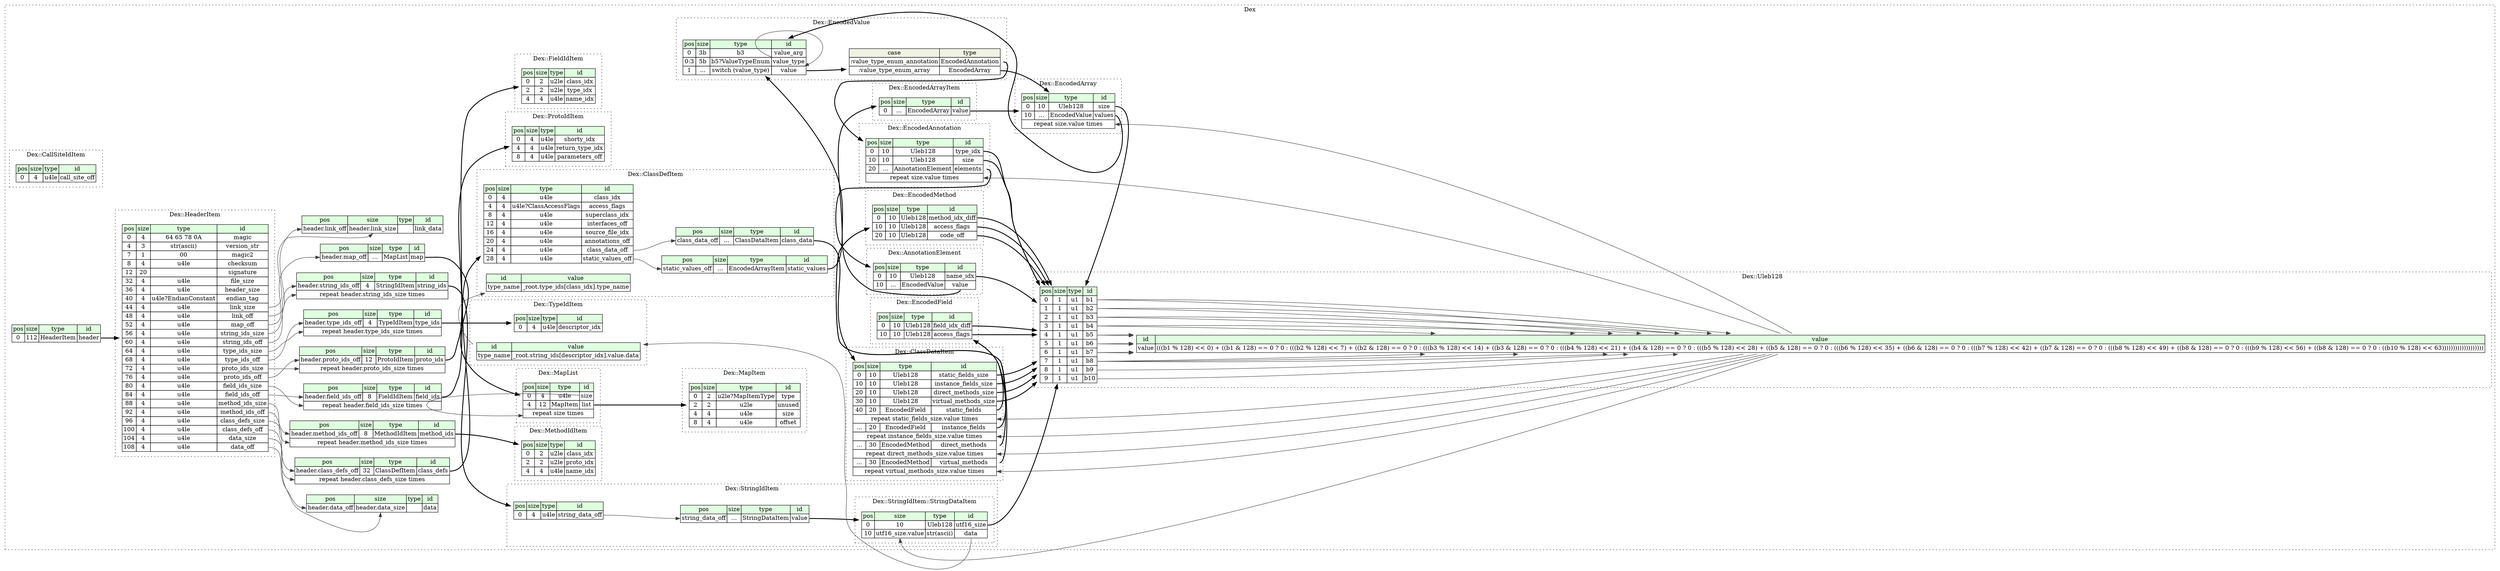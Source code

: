 digraph {
	rankdir=LR;
	node [shape=plaintext];
	subgraph cluster__dex {
		label="Dex";
		graph[style=dotted];

		dex__seq [label=<<TABLE BORDER="0" CELLBORDER="1" CELLSPACING="0">
			<TR><TD BGCOLOR="#E0FFE0">pos</TD><TD BGCOLOR="#E0FFE0">size</TD><TD BGCOLOR="#E0FFE0">type</TD><TD BGCOLOR="#E0FFE0">id</TD></TR>
			<TR><TD PORT="header_pos">0</TD><TD PORT="header_size">112</TD><TD>HeaderItem</TD><TD PORT="header_type">header</TD></TR>
		</TABLE>>];
		dex__inst__string_ids [label=<<TABLE BORDER="0" CELLBORDER="1" CELLSPACING="0">
			<TR><TD BGCOLOR="#E0FFE0">pos</TD><TD BGCOLOR="#E0FFE0">size</TD><TD BGCOLOR="#E0FFE0">type</TD><TD BGCOLOR="#E0FFE0">id</TD></TR>
			<TR><TD PORT="string_ids_pos">header.string_ids_off</TD><TD PORT="string_ids_size">4</TD><TD>StringIdItem</TD><TD PORT="string_ids_type">string_ids</TD></TR>
			<TR><TD COLSPAN="4" PORT="string_ids__repeat">repeat header.string_ids_size times</TD></TR>
		</TABLE>>];
		dex__inst__method_ids [label=<<TABLE BORDER="0" CELLBORDER="1" CELLSPACING="0">
			<TR><TD BGCOLOR="#E0FFE0">pos</TD><TD BGCOLOR="#E0FFE0">size</TD><TD BGCOLOR="#E0FFE0">type</TD><TD BGCOLOR="#E0FFE0">id</TD></TR>
			<TR><TD PORT="method_ids_pos">header.method_ids_off</TD><TD PORT="method_ids_size">8</TD><TD>MethodIdItem</TD><TD PORT="method_ids_type">method_ids</TD></TR>
			<TR><TD COLSPAN="4" PORT="method_ids__repeat">repeat header.method_ids_size times</TD></TR>
		</TABLE>>];
		dex__inst__link_data [label=<<TABLE BORDER="0" CELLBORDER="1" CELLSPACING="0">
			<TR><TD BGCOLOR="#E0FFE0">pos</TD><TD BGCOLOR="#E0FFE0">size</TD><TD BGCOLOR="#E0FFE0">type</TD><TD BGCOLOR="#E0FFE0">id</TD></TR>
			<TR><TD PORT="link_data_pos">header.link_off</TD><TD PORT="link_data_size">header.link_size</TD><TD></TD><TD PORT="link_data_type">link_data</TD></TR>
		</TABLE>>];
		dex__inst__map [label=<<TABLE BORDER="0" CELLBORDER="1" CELLSPACING="0">
			<TR><TD BGCOLOR="#E0FFE0">pos</TD><TD BGCOLOR="#E0FFE0">size</TD><TD BGCOLOR="#E0FFE0">type</TD><TD BGCOLOR="#E0FFE0">id</TD></TR>
			<TR><TD PORT="map_pos">header.map_off</TD><TD PORT="map_size">...</TD><TD>MapList</TD><TD PORT="map_type">map</TD></TR>
		</TABLE>>];
		dex__inst__class_defs [label=<<TABLE BORDER="0" CELLBORDER="1" CELLSPACING="0">
			<TR><TD BGCOLOR="#E0FFE0">pos</TD><TD BGCOLOR="#E0FFE0">size</TD><TD BGCOLOR="#E0FFE0">type</TD><TD BGCOLOR="#E0FFE0">id</TD></TR>
			<TR><TD PORT="class_defs_pos">header.class_defs_off</TD><TD PORT="class_defs_size">32</TD><TD>ClassDefItem</TD><TD PORT="class_defs_type">class_defs</TD></TR>
			<TR><TD COLSPAN="4" PORT="class_defs__repeat">repeat header.class_defs_size times</TD></TR>
		</TABLE>>];
		dex__inst__data [label=<<TABLE BORDER="0" CELLBORDER="1" CELLSPACING="0">
			<TR><TD BGCOLOR="#E0FFE0">pos</TD><TD BGCOLOR="#E0FFE0">size</TD><TD BGCOLOR="#E0FFE0">type</TD><TD BGCOLOR="#E0FFE0">id</TD></TR>
			<TR><TD PORT="data_pos">header.data_off</TD><TD PORT="data_size">header.data_size</TD><TD></TD><TD PORT="data_type">data</TD></TR>
		</TABLE>>];
		dex__inst__type_ids [label=<<TABLE BORDER="0" CELLBORDER="1" CELLSPACING="0">
			<TR><TD BGCOLOR="#E0FFE0">pos</TD><TD BGCOLOR="#E0FFE0">size</TD><TD BGCOLOR="#E0FFE0">type</TD><TD BGCOLOR="#E0FFE0">id</TD></TR>
			<TR><TD PORT="type_ids_pos">header.type_ids_off</TD><TD PORT="type_ids_size">4</TD><TD>TypeIdItem</TD><TD PORT="type_ids_type">type_ids</TD></TR>
			<TR><TD COLSPAN="4" PORT="type_ids__repeat">repeat header.type_ids_size times</TD></TR>
		</TABLE>>];
		dex__inst__proto_ids [label=<<TABLE BORDER="0" CELLBORDER="1" CELLSPACING="0">
			<TR><TD BGCOLOR="#E0FFE0">pos</TD><TD BGCOLOR="#E0FFE0">size</TD><TD BGCOLOR="#E0FFE0">type</TD><TD BGCOLOR="#E0FFE0">id</TD></TR>
			<TR><TD PORT="proto_ids_pos">header.proto_ids_off</TD><TD PORT="proto_ids_size">12</TD><TD>ProtoIdItem</TD><TD PORT="proto_ids_type">proto_ids</TD></TR>
			<TR><TD COLSPAN="4" PORT="proto_ids__repeat">repeat header.proto_ids_size times</TD></TR>
		</TABLE>>];
		dex__inst__field_ids [label=<<TABLE BORDER="0" CELLBORDER="1" CELLSPACING="0">
			<TR><TD BGCOLOR="#E0FFE0">pos</TD><TD BGCOLOR="#E0FFE0">size</TD><TD BGCOLOR="#E0FFE0">type</TD><TD BGCOLOR="#E0FFE0">id</TD></TR>
			<TR><TD PORT="field_ids_pos">header.field_ids_off</TD><TD PORT="field_ids_size">8</TD><TD>FieldIdItem</TD><TD PORT="field_ids_type">field_ids</TD></TR>
			<TR><TD COLSPAN="4" PORT="field_ids__repeat">repeat header.field_ids_size times</TD></TR>
		</TABLE>>];
		subgraph cluster__header_item {
			label="Dex::HeaderItem";
			graph[style=dotted];

			header_item__seq [label=<<TABLE BORDER="0" CELLBORDER="1" CELLSPACING="0">
				<TR><TD BGCOLOR="#E0FFE0">pos</TD><TD BGCOLOR="#E0FFE0">size</TD><TD BGCOLOR="#E0FFE0">type</TD><TD BGCOLOR="#E0FFE0">id</TD></TR>
				<TR><TD PORT="magic_pos">0</TD><TD PORT="magic_size">4</TD><TD>64 65 78 0A</TD><TD PORT="magic_type">magic</TD></TR>
				<TR><TD PORT="version_str_pos">4</TD><TD PORT="version_str_size">3</TD><TD>str(ascii)</TD><TD PORT="version_str_type">version_str</TD></TR>
				<TR><TD PORT="magic2_pos">7</TD><TD PORT="magic2_size">1</TD><TD>00</TD><TD PORT="magic2_type">magic2</TD></TR>
				<TR><TD PORT="checksum_pos">8</TD><TD PORT="checksum_size">4</TD><TD>u4le</TD><TD PORT="checksum_type">checksum</TD></TR>
				<TR><TD PORT="signature_pos">12</TD><TD PORT="signature_size">20</TD><TD></TD><TD PORT="signature_type">signature</TD></TR>
				<TR><TD PORT="file_size_pos">32</TD><TD PORT="file_size_size">4</TD><TD>u4le</TD><TD PORT="file_size_type">file_size</TD></TR>
				<TR><TD PORT="header_size_pos">36</TD><TD PORT="header_size_size">4</TD><TD>u4le</TD><TD PORT="header_size_type">header_size</TD></TR>
				<TR><TD PORT="endian_tag_pos">40</TD><TD PORT="endian_tag_size">4</TD><TD>u4le?EndianConstant</TD><TD PORT="endian_tag_type">endian_tag</TD></TR>
				<TR><TD PORT="link_size_pos">44</TD><TD PORT="link_size_size">4</TD><TD>u4le</TD><TD PORT="link_size_type">link_size</TD></TR>
				<TR><TD PORT="link_off_pos">48</TD><TD PORT="link_off_size">4</TD><TD>u4le</TD><TD PORT="link_off_type">link_off</TD></TR>
				<TR><TD PORT="map_off_pos">52</TD><TD PORT="map_off_size">4</TD><TD>u4le</TD><TD PORT="map_off_type">map_off</TD></TR>
				<TR><TD PORT="string_ids_size_pos">56</TD><TD PORT="string_ids_size_size">4</TD><TD>u4le</TD><TD PORT="string_ids_size_type">string_ids_size</TD></TR>
				<TR><TD PORT="string_ids_off_pos">60</TD><TD PORT="string_ids_off_size">4</TD><TD>u4le</TD><TD PORT="string_ids_off_type">string_ids_off</TD></TR>
				<TR><TD PORT="type_ids_size_pos">64</TD><TD PORT="type_ids_size_size">4</TD><TD>u4le</TD><TD PORT="type_ids_size_type">type_ids_size</TD></TR>
				<TR><TD PORT="type_ids_off_pos">68</TD><TD PORT="type_ids_off_size">4</TD><TD>u4le</TD><TD PORT="type_ids_off_type">type_ids_off</TD></TR>
				<TR><TD PORT="proto_ids_size_pos">72</TD><TD PORT="proto_ids_size_size">4</TD><TD>u4le</TD><TD PORT="proto_ids_size_type">proto_ids_size</TD></TR>
				<TR><TD PORT="proto_ids_off_pos">76</TD><TD PORT="proto_ids_off_size">4</TD><TD>u4le</TD><TD PORT="proto_ids_off_type">proto_ids_off</TD></TR>
				<TR><TD PORT="field_ids_size_pos">80</TD><TD PORT="field_ids_size_size">4</TD><TD>u4le</TD><TD PORT="field_ids_size_type">field_ids_size</TD></TR>
				<TR><TD PORT="field_ids_off_pos">84</TD><TD PORT="field_ids_off_size">4</TD><TD>u4le</TD><TD PORT="field_ids_off_type">field_ids_off</TD></TR>
				<TR><TD PORT="method_ids_size_pos">88</TD><TD PORT="method_ids_size_size">4</TD><TD>u4le</TD><TD PORT="method_ids_size_type">method_ids_size</TD></TR>
				<TR><TD PORT="method_ids_off_pos">92</TD><TD PORT="method_ids_off_size">4</TD><TD>u4le</TD><TD PORT="method_ids_off_type">method_ids_off</TD></TR>
				<TR><TD PORT="class_defs_size_pos">96</TD><TD PORT="class_defs_size_size">4</TD><TD>u4le</TD><TD PORT="class_defs_size_type">class_defs_size</TD></TR>
				<TR><TD PORT="class_defs_off_pos">100</TD><TD PORT="class_defs_off_size">4</TD><TD>u4le</TD><TD PORT="class_defs_off_type">class_defs_off</TD></TR>
				<TR><TD PORT="data_size_pos">104</TD><TD PORT="data_size_size">4</TD><TD>u4le</TD><TD PORT="data_size_type">data_size</TD></TR>
				<TR><TD PORT="data_off_pos">108</TD><TD PORT="data_off_size">4</TD><TD>u4le</TD><TD PORT="data_off_type">data_off</TD></TR>
			</TABLE>>];
		}
		subgraph cluster__map_list {
			label="Dex::MapList";
			graph[style=dotted];

			map_list__seq [label=<<TABLE BORDER="0" CELLBORDER="1" CELLSPACING="0">
				<TR><TD BGCOLOR="#E0FFE0">pos</TD><TD BGCOLOR="#E0FFE0">size</TD><TD BGCOLOR="#E0FFE0">type</TD><TD BGCOLOR="#E0FFE0">id</TD></TR>
				<TR><TD PORT="size_pos">0</TD><TD PORT="size_size">4</TD><TD>u4le</TD><TD PORT="size_type">size</TD></TR>
				<TR><TD PORT="list_pos">4</TD><TD PORT="list_size">12</TD><TD>MapItem</TD><TD PORT="list_type">list</TD></TR>
				<TR><TD COLSPAN="4" PORT="list__repeat">repeat size times</TD></TR>
			</TABLE>>];
		}
		subgraph cluster__encoded_value {
			label="Dex::EncodedValue";
			graph[style=dotted];

			encoded_value__seq [label=<<TABLE BORDER="0" CELLBORDER="1" CELLSPACING="0">
				<TR><TD BGCOLOR="#E0FFE0">pos</TD><TD BGCOLOR="#E0FFE0">size</TD><TD BGCOLOR="#E0FFE0">type</TD><TD BGCOLOR="#E0FFE0">id</TD></TR>
				<TR><TD PORT="value_arg_pos">0</TD><TD PORT="value_arg_size">3b</TD><TD>b3</TD><TD PORT="value_arg_type">value_arg</TD></TR>
				<TR><TD PORT="value_type_pos">0:3</TD><TD PORT="value_type_size">5b</TD><TD>b5?ValueTypeEnum</TD><TD PORT="value_type_type">value_type</TD></TR>
				<TR><TD PORT="value_pos">1</TD><TD PORT="value_size">...</TD><TD>switch (value_type)</TD><TD PORT="value_type">value</TD></TR>
			</TABLE>>];
encoded_value__seq_value_switch [label=<<TABLE BORDER="0" CELLBORDER="1" CELLSPACING="0">
	<TR><TD BGCOLOR="#F0F2E4">case</TD><TD BGCOLOR="#F0F2E4">type</TD></TR>
	<TR><TD>:value_type_enum_annotation</TD><TD PORT="case0">EncodedAnnotation</TD></TR>
	<TR><TD>:value_type_enum_array</TD><TD PORT="case1">EncodedArray</TD></TR>
</TABLE>>];
		}
		subgraph cluster__call_site_id_item {
			label="Dex::CallSiteIdItem";
			graph[style=dotted];

			call_site_id_item__seq [label=<<TABLE BORDER="0" CELLBORDER="1" CELLSPACING="0">
				<TR><TD BGCOLOR="#E0FFE0">pos</TD><TD BGCOLOR="#E0FFE0">size</TD><TD BGCOLOR="#E0FFE0">type</TD><TD BGCOLOR="#E0FFE0">id</TD></TR>
				<TR><TD PORT="call_site_off_pos">0</TD><TD PORT="call_site_off_size">4</TD><TD>u4le</TD><TD PORT="call_site_off_type">call_site_off</TD></TR>
			</TABLE>>];
		}
		subgraph cluster__method_id_item {
			label="Dex::MethodIdItem";
			graph[style=dotted];

			method_id_item__seq [label=<<TABLE BORDER="0" CELLBORDER="1" CELLSPACING="0">
				<TR><TD BGCOLOR="#E0FFE0">pos</TD><TD BGCOLOR="#E0FFE0">size</TD><TD BGCOLOR="#E0FFE0">type</TD><TD BGCOLOR="#E0FFE0">id</TD></TR>
				<TR><TD PORT="class_idx_pos">0</TD><TD PORT="class_idx_size">2</TD><TD>u2le</TD><TD PORT="class_idx_type">class_idx</TD></TR>
				<TR><TD PORT="proto_idx_pos">2</TD><TD PORT="proto_idx_size">2</TD><TD>u2le</TD><TD PORT="proto_idx_type">proto_idx</TD></TR>
				<TR><TD PORT="name_idx_pos">4</TD><TD PORT="name_idx_size">4</TD><TD>u4le</TD><TD PORT="name_idx_type">name_idx</TD></TR>
			</TABLE>>];
		}
		subgraph cluster__uleb128 {
			label="Dex::Uleb128";
			graph[style=dotted];

			uleb128__seq [label=<<TABLE BORDER="0" CELLBORDER="1" CELLSPACING="0">
				<TR><TD BGCOLOR="#E0FFE0">pos</TD><TD BGCOLOR="#E0FFE0">size</TD><TD BGCOLOR="#E0FFE0">type</TD><TD BGCOLOR="#E0FFE0">id</TD></TR>
				<TR><TD PORT="b1_pos">0</TD><TD PORT="b1_size">1</TD><TD>u1</TD><TD PORT="b1_type">b1</TD></TR>
				<TR><TD PORT="b2_pos">1</TD><TD PORT="b2_size">1</TD><TD>u1</TD><TD PORT="b2_type">b2</TD></TR>
				<TR><TD PORT="b3_pos">2</TD><TD PORT="b3_size">1</TD><TD>u1</TD><TD PORT="b3_type">b3</TD></TR>
				<TR><TD PORT="b4_pos">3</TD><TD PORT="b4_size">1</TD><TD>u1</TD><TD PORT="b4_type">b4</TD></TR>
				<TR><TD PORT="b5_pos">4</TD><TD PORT="b5_size">1</TD><TD>u1</TD><TD PORT="b5_type">b5</TD></TR>
				<TR><TD PORT="b6_pos">5</TD><TD PORT="b6_size">1</TD><TD>u1</TD><TD PORT="b6_type">b6</TD></TR>
				<TR><TD PORT="b7_pos">6</TD><TD PORT="b7_size">1</TD><TD>u1</TD><TD PORT="b7_type">b7</TD></TR>
				<TR><TD PORT="b8_pos">7</TD><TD PORT="b8_size">1</TD><TD>u1</TD><TD PORT="b8_type">b8</TD></TR>
				<TR><TD PORT="b9_pos">8</TD><TD PORT="b9_size">1</TD><TD>u1</TD><TD PORT="b9_type">b9</TD></TR>
				<TR><TD PORT="b10_pos">9</TD><TD PORT="b10_size">1</TD><TD>u1</TD><TD PORT="b10_type">b10</TD></TR>
			</TABLE>>];
			uleb128__inst__value [label=<<TABLE BORDER="0" CELLBORDER="1" CELLSPACING="0">
				<TR><TD BGCOLOR="#E0FFE0">id</TD><TD BGCOLOR="#E0FFE0">value</TD></TR>
				<TR><TD>value</TD><TD>(((b1 % 128) &lt;&lt; 0) + ((b1 &amp; 128) == 0 ? 0 : (((b2 % 128) &lt;&lt; 7) + ((b2 &amp; 128) == 0 ? 0 : (((b3 % 128) &lt;&lt; 14) + ((b3 &amp; 128) == 0 ? 0 : (((b4 % 128) &lt;&lt; 21) + ((b4 &amp; 128) == 0 ? 0 : (((b5 % 128) &lt;&lt; 28) + ((b5 &amp; 128) == 0 ? 0 : (((b6 % 128) &lt;&lt; 35) + ((b6 &amp; 128) == 0 ? 0 : (((b7 % 128) &lt;&lt; 42) + ((b7 &amp; 128) == 0 ? 0 : (((b8 % 128) &lt;&lt; 49) + ((b8 &amp; 128) == 0 ? 0 : (((b9 % 128) &lt;&lt; 56) + ((b8 &amp; 128) == 0 ? 0 : ((b10 % 128) &lt;&lt; 63)))))))))))))))))))</TD></TR>
			</TABLE>>];
		}
		subgraph cluster__type_id_item {
			label="Dex::TypeIdItem";
			graph[style=dotted];

			type_id_item__seq [label=<<TABLE BORDER="0" CELLBORDER="1" CELLSPACING="0">
				<TR><TD BGCOLOR="#E0FFE0">pos</TD><TD BGCOLOR="#E0FFE0">size</TD><TD BGCOLOR="#E0FFE0">type</TD><TD BGCOLOR="#E0FFE0">id</TD></TR>
				<TR><TD PORT="descriptor_idx_pos">0</TD><TD PORT="descriptor_idx_size">4</TD><TD>u4le</TD><TD PORT="descriptor_idx_type">descriptor_idx</TD></TR>
			</TABLE>>];
			type_id_item__inst__type_name [label=<<TABLE BORDER="0" CELLBORDER="1" CELLSPACING="0">
				<TR><TD BGCOLOR="#E0FFE0">id</TD><TD BGCOLOR="#E0FFE0">value</TD></TR>
				<TR><TD>type_name</TD><TD>_root.string_ids[descriptor_idx].value.data</TD></TR>
			</TABLE>>];
		}
		subgraph cluster__annotation_element {
			label="Dex::AnnotationElement";
			graph[style=dotted];

			annotation_element__seq [label=<<TABLE BORDER="0" CELLBORDER="1" CELLSPACING="0">
				<TR><TD BGCOLOR="#E0FFE0">pos</TD><TD BGCOLOR="#E0FFE0">size</TD><TD BGCOLOR="#E0FFE0">type</TD><TD BGCOLOR="#E0FFE0">id</TD></TR>
				<TR><TD PORT="name_idx_pos">0</TD><TD PORT="name_idx_size">10</TD><TD>Uleb128</TD><TD PORT="name_idx_type">name_idx</TD></TR>
				<TR><TD PORT="value_pos">10</TD><TD PORT="value_size">...</TD><TD>EncodedValue</TD><TD PORT="value_type">value</TD></TR>
			</TABLE>>];
		}
		subgraph cluster__encoded_field {
			label="Dex::EncodedField";
			graph[style=dotted];

			encoded_field__seq [label=<<TABLE BORDER="0" CELLBORDER="1" CELLSPACING="0">
				<TR><TD BGCOLOR="#E0FFE0">pos</TD><TD BGCOLOR="#E0FFE0">size</TD><TD BGCOLOR="#E0FFE0">type</TD><TD BGCOLOR="#E0FFE0">id</TD></TR>
				<TR><TD PORT="field_idx_diff_pos">0</TD><TD PORT="field_idx_diff_size">10</TD><TD>Uleb128</TD><TD PORT="field_idx_diff_type">field_idx_diff</TD></TR>
				<TR><TD PORT="access_flags_pos">10</TD><TD PORT="access_flags_size">10</TD><TD>Uleb128</TD><TD PORT="access_flags_type">access_flags</TD></TR>
			</TABLE>>];
		}
		subgraph cluster__encoded_array_item {
			label="Dex::EncodedArrayItem";
			graph[style=dotted];

			encoded_array_item__seq [label=<<TABLE BORDER="0" CELLBORDER="1" CELLSPACING="0">
				<TR><TD BGCOLOR="#E0FFE0">pos</TD><TD BGCOLOR="#E0FFE0">size</TD><TD BGCOLOR="#E0FFE0">type</TD><TD BGCOLOR="#E0FFE0">id</TD></TR>
				<TR><TD PORT="value_pos">0</TD><TD PORT="value_size">...</TD><TD>EncodedArray</TD><TD PORT="value_type">value</TD></TR>
			</TABLE>>];
		}
		subgraph cluster__class_data_item {
			label="Dex::ClassDataItem";
			graph[style=dotted];

			class_data_item__seq [label=<<TABLE BORDER="0" CELLBORDER="1" CELLSPACING="0">
				<TR><TD BGCOLOR="#E0FFE0">pos</TD><TD BGCOLOR="#E0FFE0">size</TD><TD BGCOLOR="#E0FFE0">type</TD><TD BGCOLOR="#E0FFE0">id</TD></TR>
				<TR><TD PORT="static_fields_size_pos">0</TD><TD PORT="static_fields_size_size">10</TD><TD>Uleb128</TD><TD PORT="static_fields_size_type">static_fields_size</TD></TR>
				<TR><TD PORT="instance_fields_size_pos">10</TD><TD PORT="instance_fields_size_size">10</TD><TD>Uleb128</TD><TD PORT="instance_fields_size_type">instance_fields_size</TD></TR>
				<TR><TD PORT="direct_methods_size_pos">20</TD><TD PORT="direct_methods_size_size">10</TD><TD>Uleb128</TD><TD PORT="direct_methods_size_type">direct_methods_size</TD></TR>
				<TR><TD PORT="virtual_methods_size_pos">30</TD><TD PORT="virtual_methods_size_size">10</TD><TD>Uleb128</TD><TD PORT="virtual_methods_size_type">virtual_methods_size</TD></TR>
				<TR><TD PORT="static_fields_pos">40</TD><TD PORT="static_fields_size">20</TD><TD>EncodedField</TD><TD PORT="static_fields_type">static_fields</TD></TR>
				<TR><TD COLSPAN="4" PORT="static_fields__repeat">repeat static_fields_size.value times</TD></TR>
				<TR><TD PORT="instance_fields_pos">...</TD><TD PORT="instance_fields_size">20</TD><TD>EncodedField</TD><TD PORT="instance_fields_type">instance_fields</TD></TR>
				<TR><TD COLSPAN="4" PORT="instance_fields__repeat">repeat instance_fields_size.value times</TD></TR>
				<TR><TD PORT="direct_methods_pos">...</TD><TD PORT="direct_methods_size">30</TD><TD>EncodedMethod</TD><TD PORT="direct_methods_type">direct_methods</TD></TR>
				<TR><TD COLSPAN="4" PORT="direct_methods__repeat">repeat direct_methods_size.value times</TD></TR>
				<TR><TD PORT="virtual_methods_pos">...</TD><TD PORT="virtual_methods_size">30</TD><TD>EncodedMethod</TD><TD PORT="virtual_methods_type">virtual_methods</TD></TR>
				<TR><TD COLSPAN="4" PORT="virtual_methods__repeat">repeat virtual_methods_size.value times</TD></TR>
			</TABLE>>];
		}
		subgraph cluster__field_id_item {
			label="Dex::FieldIdItem";
			graph[style=dotted];

			field_id_item__seq [label=<<TABLE BORDER="0" CELLBORDER="1" CELLSPACING="0">
				<TR><TD BGCOLOR="#E0FFE0">pos</TD><TD BGCOLOR="#E0FFE0">size</TD><TD BGCOLOR="#E0FFE0">type</TD><TD BGCOLOR="#E0FFE0">id</TD></TR>
				<TR><TD PORT="class_idx_pos">0</TD><TD PORT="class_idx_size">2</TD><TD>u2le</TD><TD PORT="class_idx_type">class_idx</TD></TR>
				<TR><TD PORT="type_idx_pos">2</TD><TD PORT="type_idx_size">2</TD><TD>u2le</TD><TD PORT="type_idx_type">type_idx</TD></TR>
				<TR><TD PORT="name_idx_pos">4</TD><TD PORT="name_idx_size">4</TD><TD>u4le</TD><TD PORT="name_idx_type">name_idx</TD></TR>
			</TABLE>>];
		}
		subgraph cluster__encoded_annotation {
			label="Dex::EncodedAnnotation";
			graph[style=dotted];

			encoded_annotation__seq [label=<<TABLE BORDER="0" CELLBORDER="1" CELLSPACING="0">
				<TR><TD BGCOLOR="#E0FFE0">pos</TD><TD BGCOLOR="#E0FFE0">size</TD><TD BGCOLOR="#E0FFE0">type</TD><TD BGCOLOR="#E0FFE0">id</TD></TR>
				<TR><TD PORT="type_idx_pos">0</TD><TD PORT="type_idx_size">10</TD><TD>Uleb128</TD><TD PORT="type_idx_type">type_idx</TD></TR>
				<TR><TD PORT="size_pos">10</TD><TD PORT="size_size">10</TD><TD>Uleb128</TD><TD PORT="size_type">size</TD></TR>
				<TR><TD PORT="elements_pos">20</TD><TD PORT="elements_size">...</TD><TD>AnnotationElement</TD><TD PORT="elements_type">elements</TD></TR>
				<TR><TD COLSPAN="4" PORT="elements__repeat">repeat size.value times</TD></TR>
			</TABLE>>];
		}
		subgraph cluster__class_def_item {
			label="Dex::ClassDefItem";
			graph[style=dotted];

			class_def_item__seq [label=<<TABLE BORDER="0" CELLBORDER="1" CELLSPACING="0">
				<TR><TD BGCOLOR="#E0FFE0">pos</TD><TD BGCOLOR="#E0FFE0">size</TD><TD BGCOLOR="#E0FFE0">type</TD><TD BGCOLOR="#E0FFE0">id</TD></TR>
				<TR><TD PORT="class_idx_pos">0</TD><TD PORT="class_idx_size">4</TD><TD>u4le</TD><TD PORT="class_idx_type">class_idx</TD></TR>
				<TR><TD PORT="access_flags_pos">4</TD><TD PORT="access_flags_size">4</TD><TD>u4le?ClassAccessFlags</TD><TD PORT="access_flags_type">access_flags</TD></TR>
				<TR><TD PORT="superclass_idx_pos">8</TD><TD PORT="superclass_idx_size">4</TD><TD>u4le</TD><TD PORT="superclass_idx_type">superclass_idx</TD></TR>
				<TR><TD PORT="interfaces_off_pos">12</TD><TD PORT="interfaces_off_size">4</TD><TD>u4le</TD><TD PORT="interfaces_off_type">interfaces_off</TD></TR>
				<TR><TD PORT="source_file_idx_pos">16</TD><TD PORT="source_file_idx_size">4</TD><TD>u4le</TD><TD PORT="source_file_idx_type">source_file_idx</TD></TR>
				<TR><TD PORT="annotations_off_pos">20</TD><TD PORT="annotations_off_size">4</TD><TD>u4le</TD><TD PORT="annotations_off_type">annotations_off</TD></TR>
				<TR><TD PORT="class_data_off_pos">24</TD><TD PORT="class_data_off_size">4</TD><TD>u4le</TD><TD PORT="class_data_off_type">class_data_off</TD></TR>
				<TR><TD PORT="static_values_off_pos">28</TD><TD PORT="static_values_off_size">4</TD><TD>u4le</TD><TD PORT="static_values_off_type">static_values_off</TD></TR>
			</TABLE>>];
			class_def_item__inst__type_name [label=<<TABLE BORDER="0" CELLBORDER="1" CELLSPACING="0">
				<TR><TD BGCOLOR="#E0FFE0">id</TD><TD BGCOLOR="#E0FFE0">value</TD></TR>
				<TR><TD>type_name</TD><TD>_root.type_ids[class_idx].type_name</TD></TR>
			</TABLE>>];
			class_def_item__inst__class_data [label=<<TABLE BORDER="0" CELLBORDER="1" CELLSPACING="0">
				<TR><TD BGCOLOR="#E0FFE0">pos</TD><TD BGCOLOR="#E0FFE0">size</TD><TD BGCOLOR="#E0FFE0">type</TD><TD BGCOLOR="#E0FFE0">id</TD></TR>
				<TR><TD PORT="class_data_pos">class_data_off</TD><TD PORT="class_data_size">...</TD><TD>ClassDataItem</TD><TD PORT="class_data_type">class_data</TD></TR>
			</TABLE>>];
			class_def_item__inst__static_values [label=<<TABLE BORDER="0" CELLBORDER="1" CELLSPACING="0">
				<TR><TD BGCOLOR="#E0FFE0">pos</TD><TD BGCOLOR="#E0FFE0">size</TD><TD BGCOLOR="#E0FFE0">type</TD><TD BGCOLOR="#E0FFE0">id</TD></TR>
				<TR><TD PORT="static_values_pos">static_values_off</TD><TD PORT="static_values_size">...</TD><TD>EncodedArrayItem</TD><TD PORT="static_values_type">static_values</TD></TR>
			</TABLE>>];
		}
		subgraph cluster__string_id_item {
			label="Dex::StringIdItem";
			graph[style=dotted];

			string_id_item__seq [label=<<TABLE BORDER="0" CELLBORDER="1" CELLSPACING="0">
				<TR><TD BGCOLOR="#E0FFE0">pos</TD><TD BGCOLOR="#E0FFE0">size</TD><TD BGCOLOR="#E0FFE0">type</TD><TD BGCOLOR="#E0FFE0">id</TD></TR>
				<TR><TD PORT="string_data_off_pos">0</TD><TD PORT="string_data_off_size">4</TD><TD>u4le</TD><TD PORT="string_data_off_type">string_data_off</TD></TR>
			</TABLE>>];
			string_id_item__inst__value [label=<<TABLE BORDER="0" CELLBORDER="1" CELLSPACING="0">
				<TR><TD BGCOLOR="#E0FFE0">pos</TD><TD BGCOLOR="#E0FFE0">size</TD><TD BGCOLOR="#E0FFE0">type</TD><TD BGCOLOR="#E0FFE0">id</TD></TR>
				<TR><TD PORT="value_pos">string_data_off</TD><TD PORT="value_size">...</TD><TD>StringDataItem</TD><TD PORT="value_type">value</TD></TR>
			</TABLE>>];
			subgraph cluster__string_data_item {
				label="Dex::StringIdItem::StringDataItem";
				graph[style=dotted];

				string_data_item__seq [label=<<TABLE BORDER="0" CELLBORDER="1" CELLSPACING="0">
					<TR><TD BGCOLOR="#E0FFE0">pos</TD><TD BGCOLOR="#E0FFE0">size</TD><TD BGCOLOR="#E0FFE0">type</TD><TD BGCOLOR="#E0FFE0">id</TD></TR>
					<TR><TD PORT="utf16_size_pos">0</TD><TD PORT="utf16_size_size">10</TD><TD>Uleb128</TD><TD PORT="utf16_size_type">utf16_size</TD></TR>
					<TR><TD PORT="data_pos">10</TD><TD PORT="data_size">utf16_size.value</TD><TD>str(ascii)</TD><TD PORT="data_type">data</TD></TR>
				</TABLE>>];
			}
		}
		subgraph cluster__proto_id_item {
			label="Dex::ProtoIdItem";
			graph[style=dotted];

			proto_id_item__seq [label=<<TABLE BORDER="0" CELLBORDER="1" CELLSPACING="0">
				<TR><TD BGCOLOR="#E0FFE0">pos</TD><TD BGCOLOR="#E0FFE0">size</TD><TD BGCOLOR="#E0FFE0">type</TD><TD BGCOLOR="#E0FFE0">id</TD></TR>
				<TR><TD PORT="shorty_idx_pos">0</TD><TD PORT="shorty_idx_size">4</TD><TD>u4le</TD><TD PORT="shorty_idx_type">shorty_idx</TD></TR>
				<TR><TD PORT="return_type_idx_pos">4</TD><TD PORT="return_type_idx_size">4</TD><TD>u4le</TD><TD PORT="return_type_idx_type">return_type_idx</TD></TR>
				<TR><TD PORT="parameters_off_pos">8</TD><TD PORT="parameters_off_size">4</TD><TD>u4le</TD><TD PORT="parameters_off_type">parameters_off</TD></TR>
			</TABLE>>];
		}
		subgraph cluster__encoded_method {
			label="Dex::EncodedMethod";
			graph[style=dotted];

			encoded_method__seq [label=<<TABLE BORDER="0" CELLBORDER="1" CELLSPACING="0">
				<TR><TD BGCOLOR="#E0FFE0">pos</TD><TD BGCOLOR="#E0FFE0">size</TD><TD BGCOLOR="#E0FFE0">type</TD><TD BGCOLOR="#E0FFE0">id</TD></TR>
				<TR><TD PORT="method_idx_diff_pos">0</TD><TD PORT="method_idx_diff_size">10</TD><TD>Uleb128</TD><TD PORT="method_idx_diff_type">method_idx_diff</TD></TR>
				<TR><TD PORT="access_flags_pos">10</TD><TD PORT="access_flags_size">10</TD><TD>Uleb128</TD><TD PORT="access_flags_type">access_flags</TD></TR>
				<TR><TD PORT="code_off_pos">20</TD><TD PORT="code_off_size">10</TD><TD>Uleb128</TD><TD PORT="code_off_type">code_off</TD></TR>
			</TABLE>>];
		}
		subgraph cluster__map_item {
			label="Dex::MapItem";
			graph[style=dotted];

			map_item__seq [label=<<TABLE BORDER="0" CELLBORDER="1" CELLSPACING="0">
				<TR><TD BGCOLOR="#E0FFE0">pos</TD><TD BGCOLOR="#E0FFE0">size</TD><TD BGCOLOR="#E0FFE0">type</TD><TD BGCOLOR="#E0FFE0">id</TD></TR>
				<TR><TD PORT="type_pos">0</TD><TD PORT="type_size">2</TD><TD>u2le?MapItemType</TD><TD PORT="type_type">type</TD></TR>
				<TR><TD PORT="unused_pos">2</TD><TD PORT="unused_size">2</TD><TD>u2le</TD><TD PORT="unused_type">unused</TD></TR>
				<TR><TD PORT="size_pos">4</TD><TD PORT="size_size">4</TD><TD>u4le</TD><TD PORT="size_type">size</TD></TR>
				<TR><TD PORT="offset_pos">8</TD><TD PORT="offset_size">4</TD><TD>u4le</TD><TD PORT="offset_type">offset</TD></TR>
			</TABLE>>];
		}
		subgraph cluster__encoded_array {
			label="Dex::EncodedArray";
			graph[style=dotted];

			encoded_array__seq [label=<<TABLE BORDER="0" CELLBORDER="1" CELLSPACING="0">
				<TR><TD BGCOLOR="#E0FFE0">pos</TD><TD BGCOLOR="#E0FFE0">size</TD><TD BGCOLOR="#E0FFE0">type</TD><TD BGCOLOR="#E0FFE0">id</TD></TR>
				<TR><TD PORT="size_pos">0</TD><TD PORT="size_size">10</TD><TD>Uleb128</TD><TD PORT="size_type">size</TD></TR>
				<TR><TD PORT="values_pos">10</TD><TD PORT="values_size">...</TD><TD>EncodedValue</TD><TD PORT="values_type">values</TD></TR>
				<TR><TD COLSPAN="4" PORT="values__repeat">repeat size.value times</TD></TR>
			</TABLE>>];
		}
	}
	dex__seq:header_type -> header_item__seq [style=bold];
	header_item__seq:string_ids_off_type -> dex__inst__string_ids:string_ids_pos [color="#404040"];
	dex__inst__string_ids:string_ids_type -> string_id_item__seq [style=bold];
	header_item__seq:string_ids_size_type -> dex__inst__string_ids:string_ids__repeat [color="#404040"];
	header_item__seq:method_ids_off_type -> dex__inst__method_ids:method_ids_pos [color="#404040"];
	dex__inst__method_ids:method_ids_type -> method_id_item__seq [style=bold];
	header_item__seq:method_ids_size_type -> dex__inst__method_ids:method_ids__repeat [color="#404040"];
	header_item__seq:link_off_type -> dex__inst__link_data:link_data_pos [color="#404040"];
	header_item__seq:link_size_type -> dex__inst__link_data:link_data_size [color="#404040"];
	header_item__seq:map_off_type -> dex__inst__map:map_pos [color="#404040"];
	dex__inst__map:map_type -> map_list__seq [style=bold];
	header_item__seq:class_defs_off_type -> dex__inst__class_defs:class_defs_pos [color="#404040"];
	dex__inst__class_defs:class_defs_type -> class_def_item__seq [style=bold];
	header_item__seq:class_defs_size_type -> dex__inst__class_defs:class_defs__repeat [color="#404040"];
	header_item__seq:data_off_type -> dex__inst__data:data_pos [color="#404040"];
	header_item__seq:data_size_type -> dex__inst__data:data_size [color="#404040"];
	header_item__seq:type_ids_off_type -> dex__inst__type_ids:type_ids_pos [color="#404040"];
	dex__inst__type_ids:type_ids_type -> type_id_item__seq [style=bold];
	header_item__seq:type_ids_size_type -> dex__inst__type_ids:type_ids__repeat [color="#404040"];
	header_item__seq:proto_ids_off_type -> dex__inst__proto_ids:proto_ids_pos [color="#404040"];
	dex__inst__proto_ids:proto_ids_type -> proto_id_item__seq [style=bold];
	header_item__seq:proto_ids_size_type -> dex__inst__proto_ids:proto_ids__repeat [color="#404040"];
	header_item__seq:field_ids_off_type -> dex__inst__field_ids:field_ids_pos [color="#404040"];
	dex__inst__field_ids:field_ids_type -> field_id_item__seq [style=bold];
	header_item__seq:field_ids_size_type -> dex__inst__field_ids:field_ids__repeat [color="#404040"];
	map_list__seq:list_type -> map_item__seq [style=bold];
	map_list__seq:size_type -> map_list__seq:list__repeat [color="#404040"];
	encoded_value__seq:value_type -> encoded_value__seq_value_switch [style=bold];
	encoded_value__seq_value_switch:case0 -> encoded_annotation__seq [style=bold];
	encoded_value__seq_value_switch:case1 -> encoded_array__seq [style=bold];
	encoded_value__seq:value_type_type -> encoded_value__seq:value_type [color="#404040"];
	uleb128__seq:b1_type -> uleb128__inst__value [color="#404040"];
	uleb128__seq:b1_type -> uleb128__inst__value [color="#404040"];
	uleb128__seq:b2_type -> uleb128__inst__value [color="#404040"];
	uleb128__seq:b2_type -> uleb128__inst__value [color="#404040"];
	uleb128__seq:b3_type -> uleb128__inst__value [color="#404040"];
	uleb128__seq:b3_type -> uleb128__inst__value [color="#404040"];
	uleb128__seq:b4_type -> uleb128__inst__value [color="#404040"];
	uleb128__seq:b4_type -> uleb128__inst__value [color="#404040"];
	uleb128__seq:b5_type -> uleb128__inst__value [color="#404040"];
	uleb128__seq:b5_type -> uleb128__inst__value [color="#404040"];
	uleb128__seq:b6_type -> uleb128__inst__value [color="#404040"];
	uleb128__seq:b6_type -> uleb128__inst__value [color="#404040"];
	uleb128__seq:b7_type -> uleb128__inst__value [color="#404040"];
	uleb128__seq:b7_type -> uleb128__inst__value [color="#404040"];
	uleb128__seq:b8_type -> uleb128__inst__value [color="#404040"];
	uleb128__seq:b8_type -> uleb128__inst__value [color="#404040"];
	uleb128__seq:b9_type -> uleb128__inst__value [color="#404040"];
	uleb128__seq:b8_type -> uleb128__inst__value [color="#404040"];
	uleb128__seq:b10_type -> uleb128__inst__value [color="#404040"];
	string_data_item__seq:data_type -> type_id_item__inst__type_name [color="#404040"];
	annotation_element__seq:name_idx_type -> uleb128__seq [style=bold];
	annotation_element__seq:value_type -> encoded_value__seq [style=bold];
	encoded_field__seq:field_idx_diff_type -> uleb128__seq [style=bold];
	encoded_field__seq:access_flags_type -> uleb128__seq [style=bold];
	encoded_array_item__seq:value_type -> encoded_array__seq [style=bold];
	class_data_item__seq:static_fields_size_type -> uleb128__seq [style=bold];
	class_data_item__seq:instance_fields_size_type -> uleb128__seq [style=bold];
	class_data_item__seq:direct_methods_size_type -> uleb128__seq [style=bold];
	class_data_item__seq:virtual_methods_size_type -> uleb128__seq [style=bold];
	class_data_item__seq:static_fields_type -> encoded_field__seq [style=bold];
	uleb128__inst__value:value_type -> class_data_item__seq:static_fields__repeat [color="#404040"];
	class_data_item__seq:instance_fields_type -> encoded_field__seq [style=bold];
	uleb128__inst__value:value_type -> class_data_item__seq:instance_fields__repeat [color="#404040"];
	class_data_item__seq:direct_methods_type -> encoded_method__seq [style=bold];
	uleb128__inst__value:value_type -> class_data_item__seq:direct_methods__repeat [color="#404040"];
	class_data_item__seq:virtual_methods_type -> encoded_method__seq [style=bold];
	uleb128__inst__value:value_type -> class_data_item__seq:virtual_methods__repeat [color="#404040"];
	encoded_annotation__seq:type_idx_type -> uleb128__seq [style=bold];
	encoded_annotation__seq:size_type -> uleb128__seq [style=bold];
	encoded_annotation__seq:elements_type -> annotation_element__seq [style=bold];
	uleb128__inst__value:value_type -> encoded_annotation__seq:elements__repeat [color="#404040"];
	type_id_item__inst__type_name:type_name_type -> class_def_item__inst__type_name [color="#404040"];
	class_def_item__seq:class_data_off_type -> class_def_item__inst__class_data:class_data_pos [color="#404040"];
	class_def_item__inst__class_data:class_data_type -> class_data_item__seq [style=bold];
	class_def_item__seq:static_values_off_type -> class_def_item__inst__static_values:static_values_pos [color="#404040"];
	class_def_item__inst__static_values:static_values_type -> encoded_array_item__seq [style=bold];
	string_id_item__seq:string_data_off_type -> string_id_item__inst__value:value_pos [color="#404040"];
	string_id_item__inst__value:value_type -> string_data_item__seq [style=bold];
	string_data_item__seq:utf16_size_type -> uleb128__seq [style=bold];
	uleb128__inst__value:value_type -> string_data_item__seq:data_size [color="#404040"];
	encoded_method__seq:method_idx_diff_type -> uleb128__seq [style=bold];
	encoded_method__seq:access_flags_type -> uleb128__seq [style=bold];
	encoded_method__seq:code_off_type -> uleb128__seq [style=bold];
	encoded_array__seq:size_type -> uleb128__seq [style=bold];
	encoded_array__seq:values_type -> encoded_value__seq [style=bold];
	uleb128__inst__value:value_type -> encoded_array__seq:values__repeat [color="#404040"];
}
